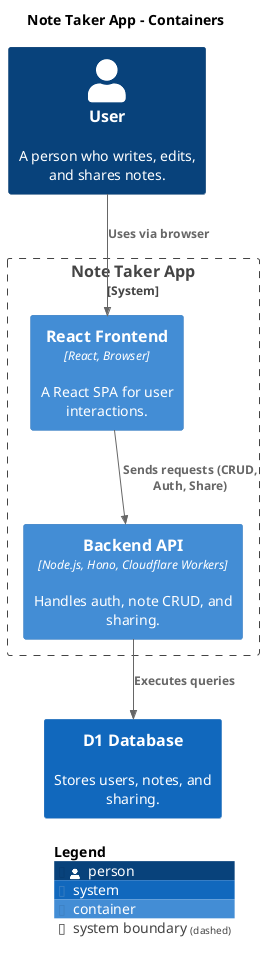 @startuml
set separator none
title Note Taker App - Containers

top to bottom direction

!include <C4/C4>
!include <C4/C4_Context>
!include <C4/C4_Container>

Person(User, "User", $descr="A person who writes, edits, and shares notes.", $tags="", $link="")
System(D1Database, "D1 Database", $descr="Stores users, notes, and sharing.", $tags="", $link="")

System_Boundary("NoteTakerApp_boundary", "Note Taker App", $tags="") {
  Container(NoteTakerApp.ReactFrontend, "React Frontend", $techn="React, Browser", $descr="A React SPA for user interactions.", $tags="", $link="")
  Container(NoteTakerApp.BackendAPI, "Backend API", $techn="Node.js, Hono, Cloudflare Workers", $descr="Handles auth, note CRUD, and sharing.", $tags="", $link="")
}

Rel(User, NoteTakerApp.ReactFrontend, "Uses via browser", $techn="", $tags="", $link="")
Rel(NoteTakerApp.ReactFrontend, NoteTakerApp.BackendAPI, "Sends requests (CRUD, Auth, Share)", $techn="", $tags="", $link="")
Rel(NoteTakerApp.BackendAPI, D1Database, "Executes queries", $techn="", $tags="", $link="")

SHOW_LEGEND(true)
@enduml